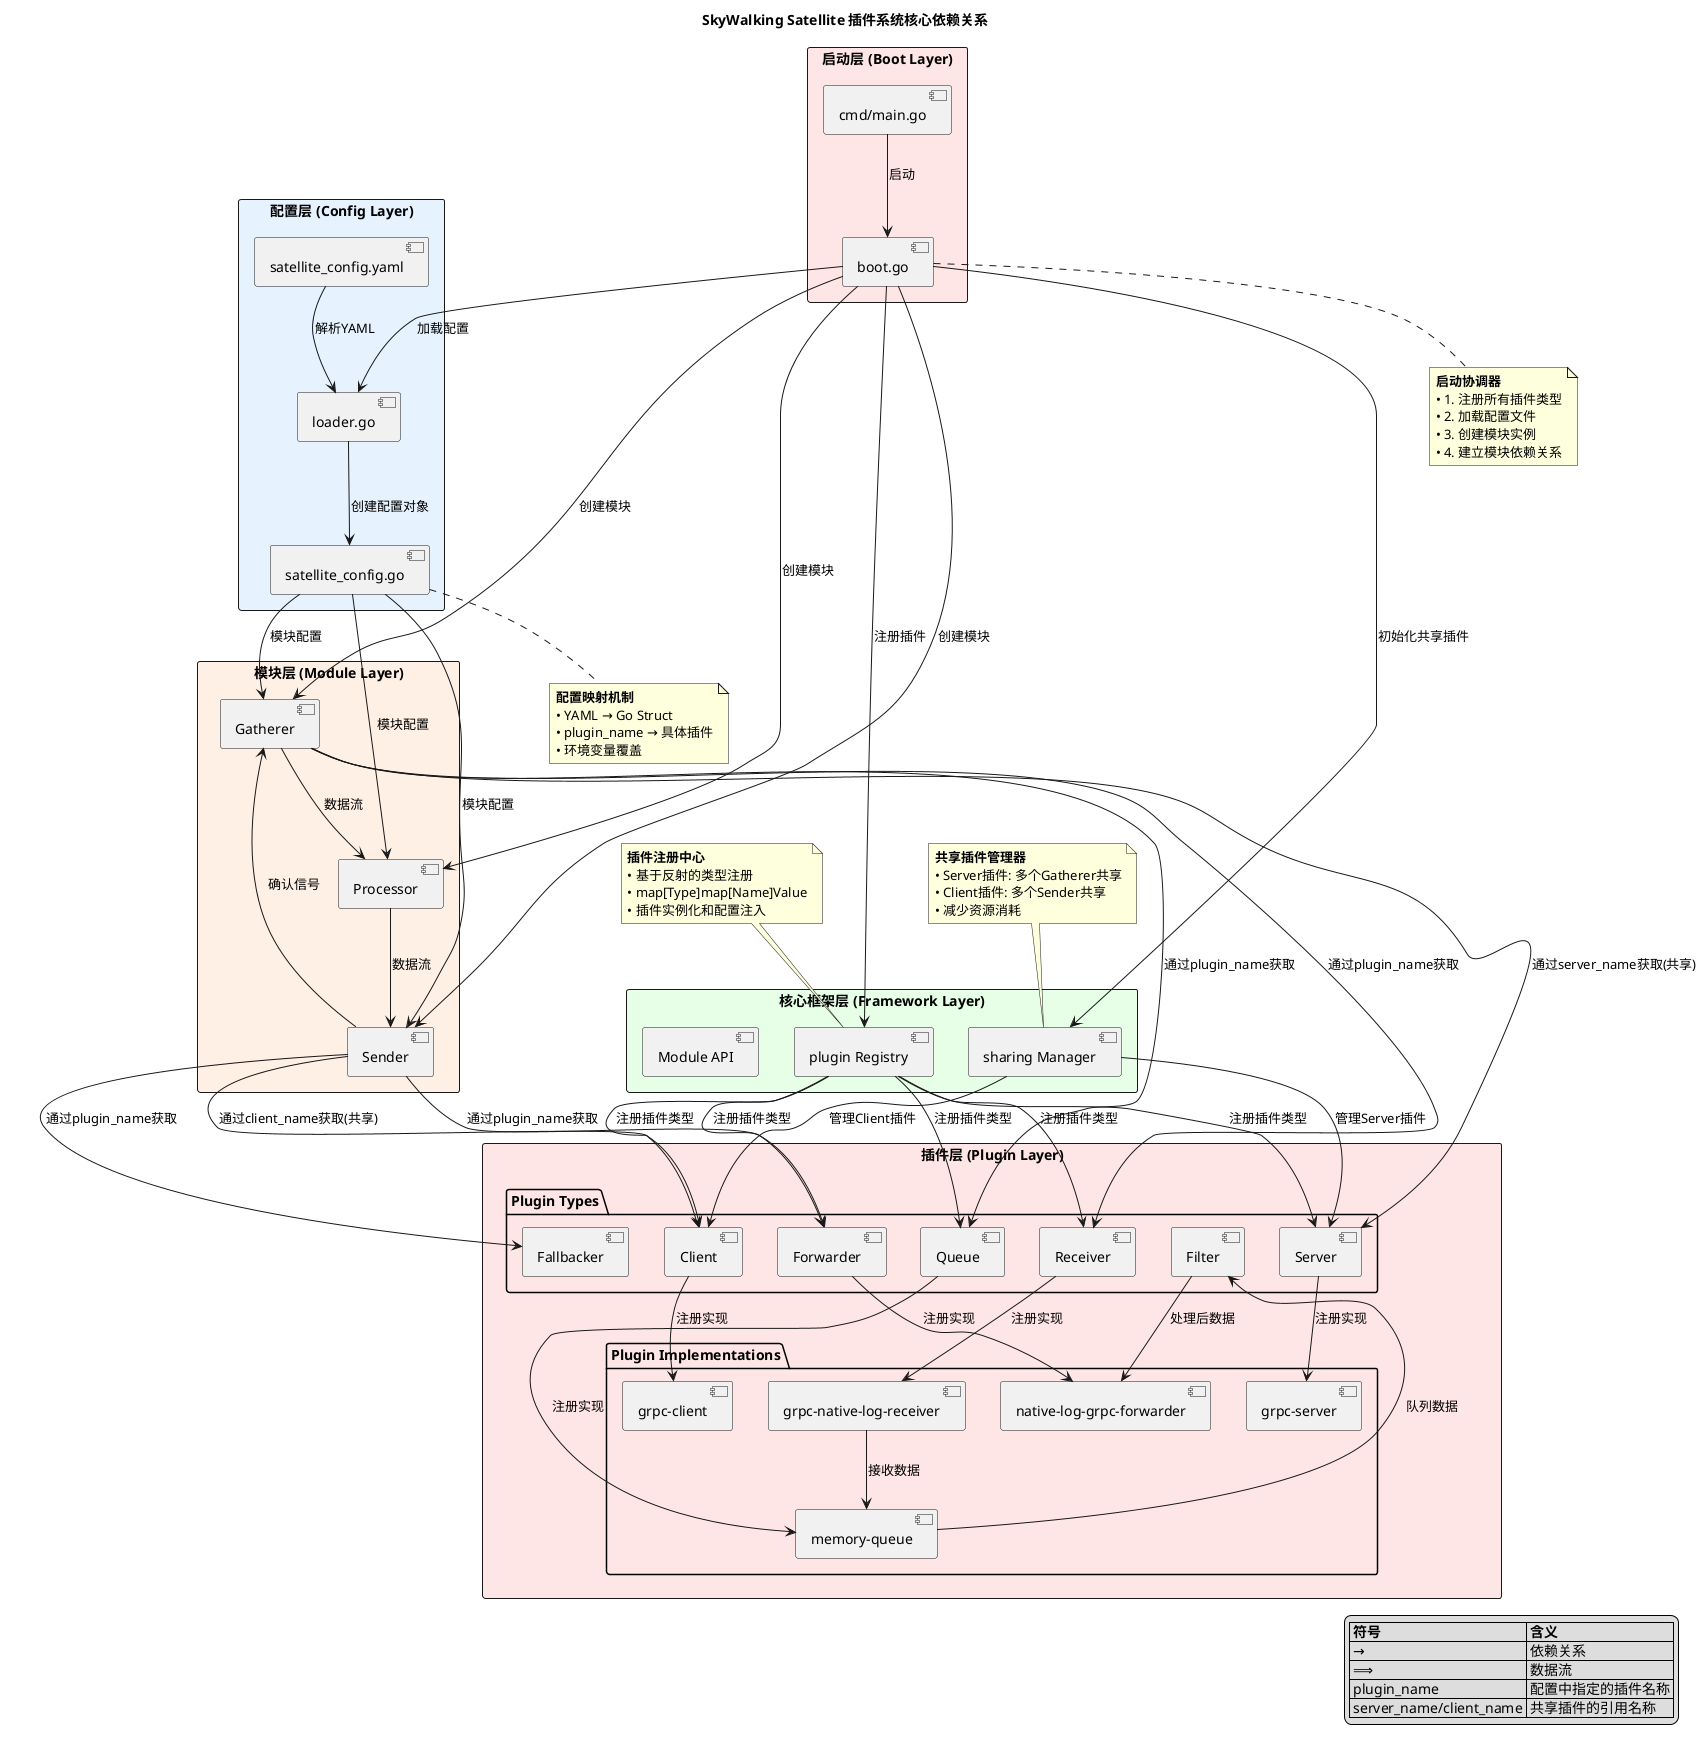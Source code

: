 @startuml SkyWalking Satellite Core Dependencies

!define LAYER1 #FFE6E6
!define LAYER2 #E6F3FF  
!define LAYER3 #E6FFE6
!define LAYER4 #FFF0E6

title SkyWalking Satellite 插件系统核心依赖关系

' 分层架构
rectangle "启动层 (Boot Layer)" LAYER1 {
    component [cmd/main.go] as main
    component [boot.go] as boot
}

rectangle "配置层 (Config Layer)" LAYER2 {
    component [satellite_config.yaml] as yaml
    component [loader.go] as loader
    component [satellite_config.go] as config
}

rectangle "核心框架层 (Framework Layer)" LAYER3 {
    component [plugin Registry] as registry
    component [sharing Manager] as sharing
    component [Module API] as moduleApi
}

rectangle "模块层 (Module Layer)" LAYER4 {
    component [Gatherer] as gatherer
    component [Processor] as processor  
    component [Sender] as sender
}

rectangle "插件层 (Plugin Layer)" LAYER1 {
    package "Plugin Types" {
        component [Receiver] as receiver
        component [Forwarder] as forwarder
        component [Queue] as queue
        component [Server] as server
        component [Client] as client
        component [Filter] as filter
        component [Fallbacker] as fallbacker
    }
    
    package "Plugin Implementations" {
        component [grpc-native-log-receiver] as logReceiver
        component [native-log-grpc-forwarder] as logForwarder
        component [memory-queue] as memQueue
        component [grpc-server] as grpcServer
        component [grpc-client] as grpcClient
    }
}

' === 核心依赖流 ===

' 1. 启动流程
main --> boot : "启动"
boot --> loader : "加载配置"
boot --> registry : "注册插件"
boot --> sharing : "初始化共享插件"
boot --> gatherer : "创建模块"
boot --> processor : "创建模块"
boot --> sender : "创建模块"

' 2. 配置流程  
yaml --> loader : "解析YAML"
loader --> config : "创建配置对象"
config --> gatherer : "模块配置"
config --> processor : "模块配置"
config --> sender : "模块配置"

' 3. 插件注册流程
registry --> receiver : "注册插件类型"
registry --> forwarder : "注册插件类型"
registry --> queue : "注册插件类型" 
registry --> server : "注册插件类型"
registry --> client : "注册插件类型"

receiver --> logReceiver : "注册实现"
forwarder --> logForwarder : "注册实现"
queue --> memQueue : "注册实现"
server --> grpcServer : "注册实现"
client --> grpcClient : "注册实现"

' 4. 模块创建流程
gatherer --> receiver : "通过plugin_name获取"
gatherer --> queue : "通过plugin_name获取"
gatherer --> server : "通过server_name获取(共享)"

sender --> forwarder : "通过plugin_name获取"
sender --> fallbacker : "通过plugin_name获取"
sender --> client : "通过client_name获取(共享)"

' 5. 共享插件管理
sharing --> server : "管理Server插件"
sharing --> client : "管理Client插件"

' 6. 模块间协作
gatherer --> processor : "数据流"
processor --> sender : "数据流"
sender --> gatherer : "确认信号"

' 7. 运行时数据流
logReceiver --> memQueue : "接收数据"
memQueue --> filter : "队列数据"
filter --> logForwarder : "处理后数据"

' === 关键说明 ===
note top of registry : **插件注册中心**\n• 基于反射的类型注册\n• map[Type]map[Name]Value\n• 插件实例化和配置注入

note top of sharing : **共享插件管理器**\n• Server插件: 多个Gatherer共享\n• Client插件: 多个Sender共享\n• 减少资源消耗

note bottom of config : **配置映射机制**\n• YAML → Go Struct\n• plugin_name → 具体插件\n• 环境变量覆盖

note bottom of boot : **启动协调器**\n• 1. 注册所有插件类型\n• 2. 加载配置文件\n• 3. 创建模块实例\n• 4. 建立模块依赖关系

' === 数据流向图例 ===
legend right
  |= 符号 |= 含义 |
  | → | 依赖关系 |
  | ⟹ | 数据流 |
  | plugin_name | 配置中指定的插件名称 |
  | server_name/client_name | 共享插件的引用名称 |
endlegend

@enduml

